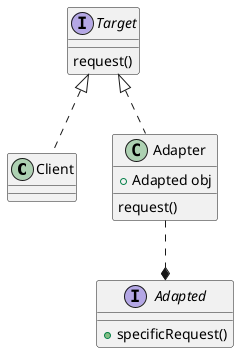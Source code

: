 @startuml
'https://plantuml.com/class-diagram

class Client

interface Target{
  request()
}
class Adapter{
  + Adapted obj
  request()
}

interface Adapted{
 + specificRequest()
}

Target <|.. Client
Target <|.. Adapter
Adapter ..* Adapted

@enduml